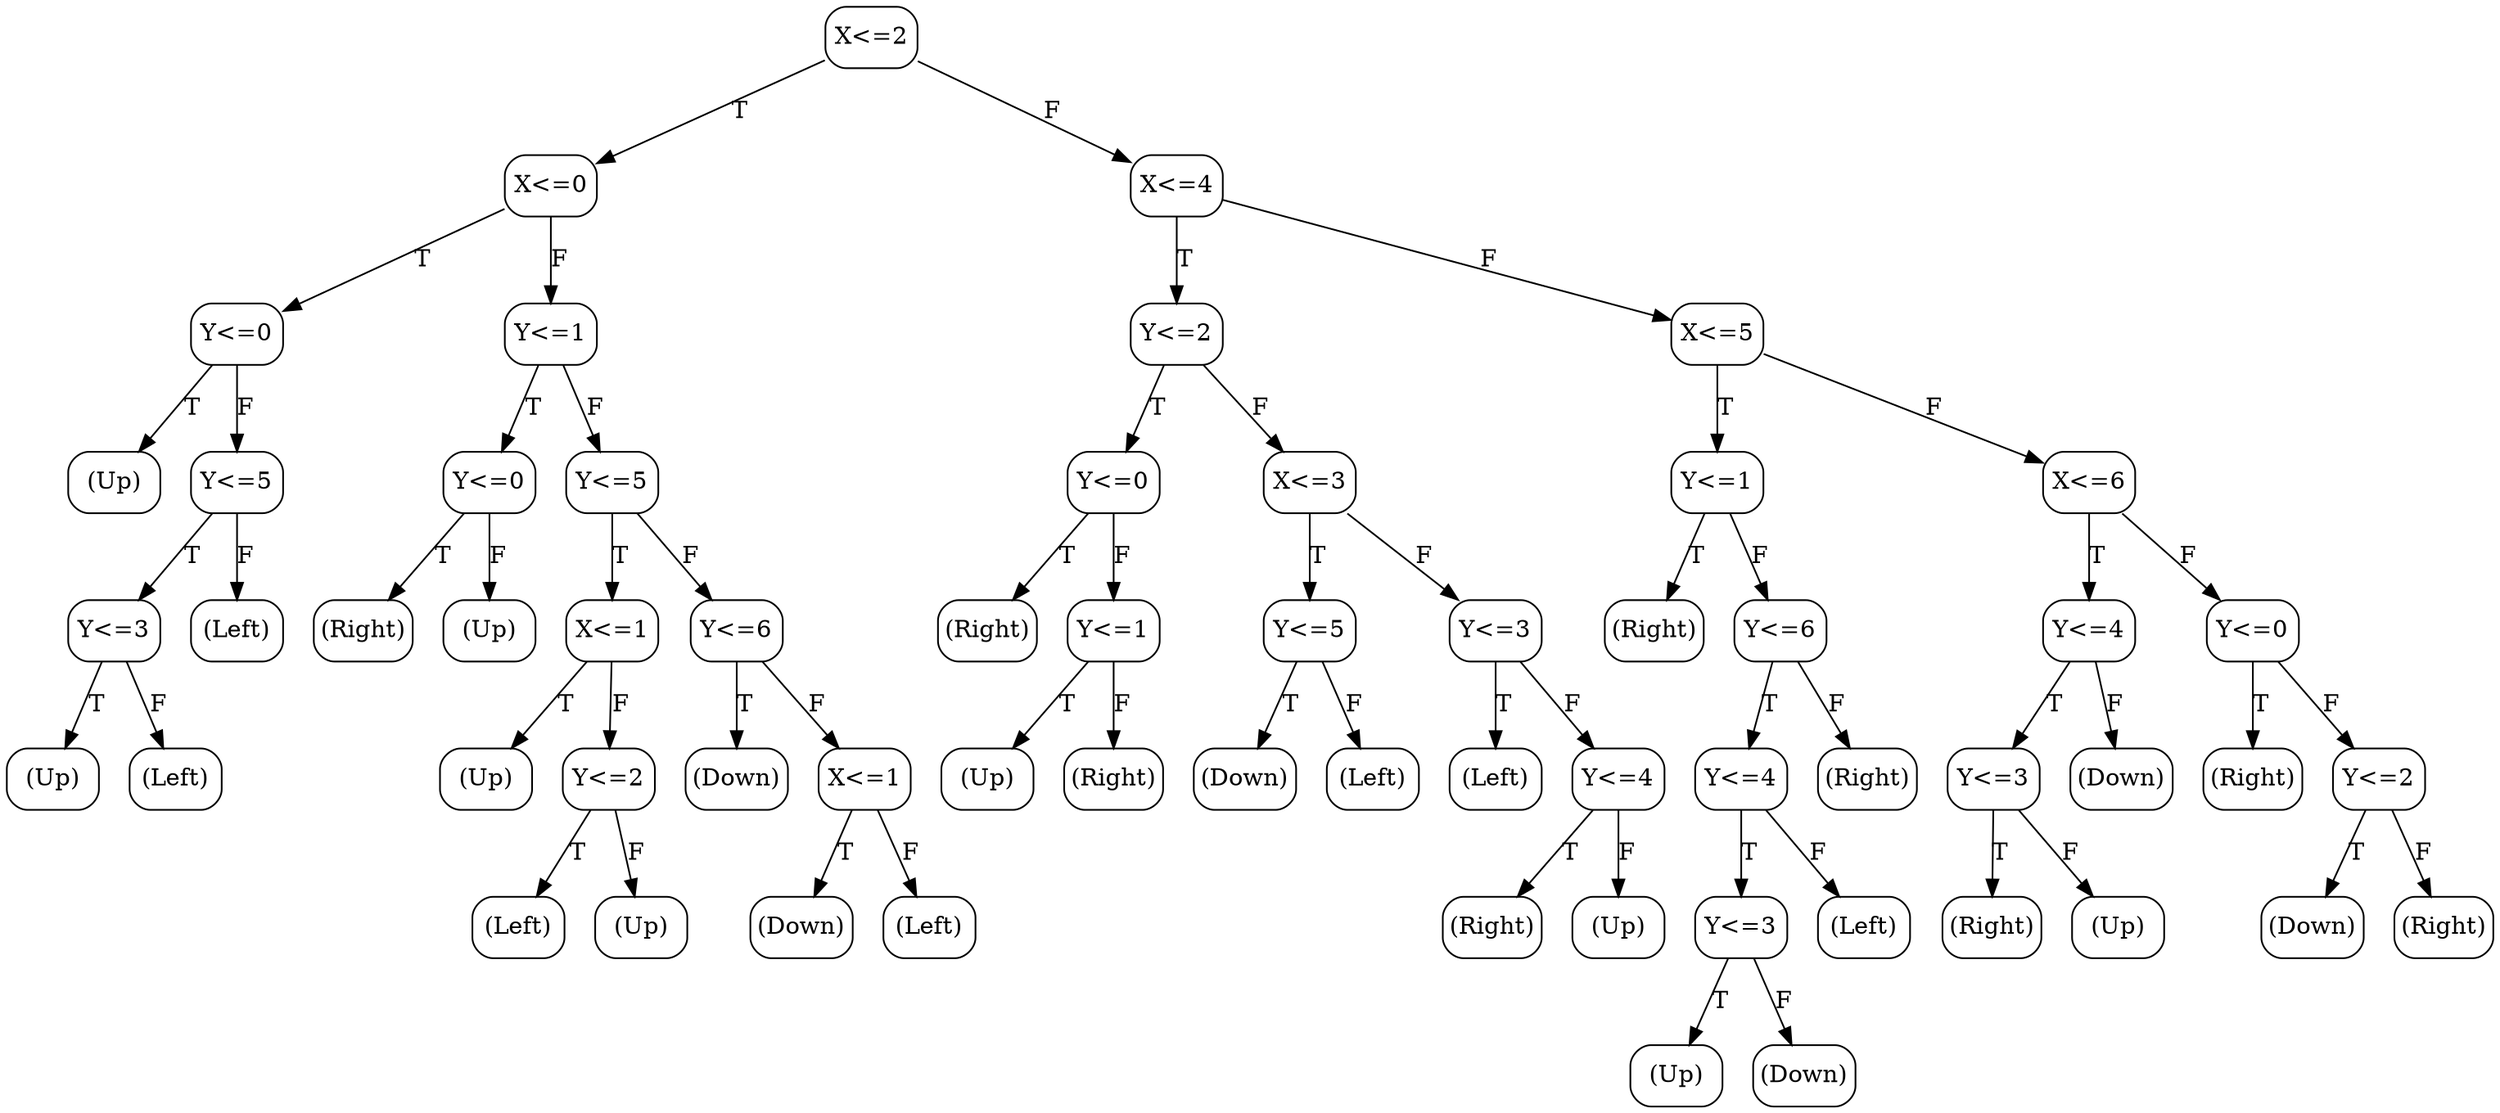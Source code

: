 // decision tree
digraph {
	4 [label="(Up)" margin="0.05,0.05" shape=box style=rounded]
	61 [label="(Up)" margin="0.05,0.05" shape=box style=rounded]
	62 [label="(Left)" margin="0.05,0.05" shape=box style=rounded]
	60 [label="Y<=3" margin="0.05,0.05" shape=box style=rounded]
	60 -> 61 [label=T]
	60 -> 62 [label=F]
	63 [label="(Left)" margin="0.05,0.05" shape=box style=rounded]
	35 [label="Y<=5" margin="0.05,0.05" shape=box style=rounded]
	35 -> 60 [label=T]
	35 -> 63 [label=F]
	3 [label="Y<=0" margin="0.05,0.05" shape=box style=rounded]
	3 -> 4 [label=T]
	3 -> 35 [label=F]
	69 [label="(Right)" margin="0.05,0.05" shape=box style=rounded]
	76 [label="(Up)" margin="0.05,0.05" shape=box style=rounded]
	67 [label="Y<=0" margin="0.05,0.05" shape=box style=rounded]
	67 -> 69 [label=T]
	67 -> 76 [label=F]
	108 [label="(Up)" margin="0.05,0.05" shape=box style=rounded]
	112 [label="(Left)" margin="0.05,0.05" shape=box style=rounded]
	113 [label="(Up)" margin="0.05,0.05" shape=box style=rounded]
	111 [label="Y<=2" margin="0.05,0.05" shape=box style=rounded]
	111 -> 112 [label=T]
	111 -> 113 [label=F]
	99 [label="X<=1" margin="0.05,0.05" shape=box style=rounded]
	99 -> 108 [label=T]
	99 -> 111 [label=F]
	116 [label="(Down)" margin="0.05,0.05" shape=box style=rounded]
	120 [label="(Down)" margin="0.05,0.05" shape=box style=rounded]
	121 [label="(Left)" margin="0.05,0.05" shape=box style=rounded]
	119 [label="X<=1" margin="0.05,0.05" shape=box style=rounded]
	119 -> 120 [label=T]
	119 -> 121 [label=F]
	114 [label="Y<=6" margin="0.05,0.05" shape=box style=rounded]
	114 -> 116 [label=T]
	114 -> 119 [label=F]
	98 [label="Y<=5" margin="0.05,0.05" shape=box style=rounded]
	98 -> 99 [label=T]
	98 -> 114 [label=F]
	66 [label="Y<=1" margin="0.05,0.05" shape=box style=rounded]
	66 -> 67 [label=T]
	66 -> 98 [label=F]
	1 [label="X<=0" margin="0.05,0.05" shape=box style=rounded]
	1 -> 3 [label=T]
	1 -> 66 [label=F]
	389 [label="(Right)" margin="0.05,0.05" shape=box style=rounded]
	393 [label="(Up)" margin="0.05,0.05" shape=box style=rounded]
	394 [label="(Right)" margin="0.05,0.05" shape=box style=rounded]
	392 [label="Y<=1" margin="0.05,0.05" shape=box style=rounded]
	392 -> 393 [label=T]
	392 -> 394 [label=F]
	386 [label="Y<=0" margin="0.05,0.05" shape=box style=rounded]
	386 -> 389 [label=T]
	386 -> 392 [label=F]
	435 [label="(Down)" margin="0.05,0.05" shape=box style=rounded]
	438 [label="(Left)" margin="0.05,0.05" shape=box style=rounded]
	434 [label="Y<=5" margin="0.05,0.05" shape=box style=rounded]
	434 -> 435 [label=T]
	434 -> 438 [label=F]
	442 [label="(Left)" margin="0.05,0.05" shape=box style=rounded]
	446 [label="(Right)" margin="0.05,0.05" shape=box style=rounded]
	447 [label="(Up)" margin="0.05,0.05" shape=box style=rounded]
	445 [label="Y<=4" margin="0.05,0.05" shape=box style=rounded]
	445 -> 446 [label=T]
	445 -> 447 [label=F]
	441 [label="Y<=3" margin="0.05,0.05" shape=box style=rounded]
	441 -> 442 [label=T]
	441 -> 445 [label=F]
	417 [label="X<=3" margin="0.05,0.05" shape=box style=rounded]
	417 -> 434 [label=T]
	417 -> 441 [label=F]
	385 [label="Y<=2" margin="0.05,0.05" shape=box style=rounded]
	385 -> 386 [label=T]
	385 -> 417 [label=F]
	450 [label="(Right)" margin="0.05,0.05" shape=box style=rounded]
	468 [label="(Up)" margin="0.05,0.05" shape=box style=rounded]
	469 [label="(Down)" margin="0.05,0.05" shape=box style=rounded]
	467 [label="Y<=3" margin="0.05,0.05" shape=box style=rounded]
	467 -> 468 [label=T]
	467 -> 469 [label=F]
	470 [label="(Left)" margin="0.05,0.05" shape=box style=rounded]
	466 [label="Y<=4" margin="0.05,0.05" shape=box style=rounded]
	466 -> 467 [label=T]
	466 -> 470 [label=F]
	473 [label="(Right)" margin="0.05,0.05" shape=box style=rounded]
	465 [label="Y<=6" margin="0.05,0.05" shape=box style=rounded]
	465 -> 466 [label=T]
	465 -> 473 [label=F]
	449 [label="Y<=1" margin="0.05,0.05" shape=box style=rounded]
	449 -> 450 [label=T]
	449 -> 465 [label=F]
	484 [label="(Right)" margin="0.05,0.05" shape=box style=rounded]
	485 [label="(Up)" margin="0.05,0.05" shape=box style=rounded]
	482 [label="Y<=3" margin="0.05,0.05" shape=box style=rounded]
	482 -> 484 [label=T]
	482 -> 485 [label=F]
	489 [label="(Down)" margin="0.05,0.05" shape=box style=rounded]
	481 [label="Y<=4" margin="0.05,0.05" shape=box style=rounded]
	481 -> 482 [label=T]
	481 -> 489 [label=F]
	498 [label="(Right)" margin="0.05,0.05" shape=box style=rounded]
	502 [label="(Down)" margin="0.05,0.05" shape=box style=rounded]
	503 [label="(Right)" margin="0.05,0.05" shape=box style=rounded]
	501 [label="Y<=2" margin="0.05,0.05" shape=box style=rounded]
	501 -> 502 [label=T]
	501 -> 503 [label=F]
	496 [label="Y<=0" margin="0.05,0.05" shape=box style=rounded]
	496 -> 498 [label=T]
	496 -> 501 [label=F]
	480 [label="X<=6" margin="0.05,0.05" shape=box style=rounded]
	480 -> 481 [label=T]
	480 -> 496 [label=F]
	448 [label="X<=5" margin="0.05,0.05" shape=box style=rounded]
	448 -> 449 [label=T]
	448 -> 480 [label=F]
	256 [label="X<=4" margin="0.05,0.05" shape=box style=rounded]
	256 -> 385 [label=T]
	256 -> 448 [label=F]
	0 [label="X<=2" margin="0.05,0.05" shape=box style=rounded]
	0 -> 1 [label=T]
	0 -> 256 [label=F]
}
